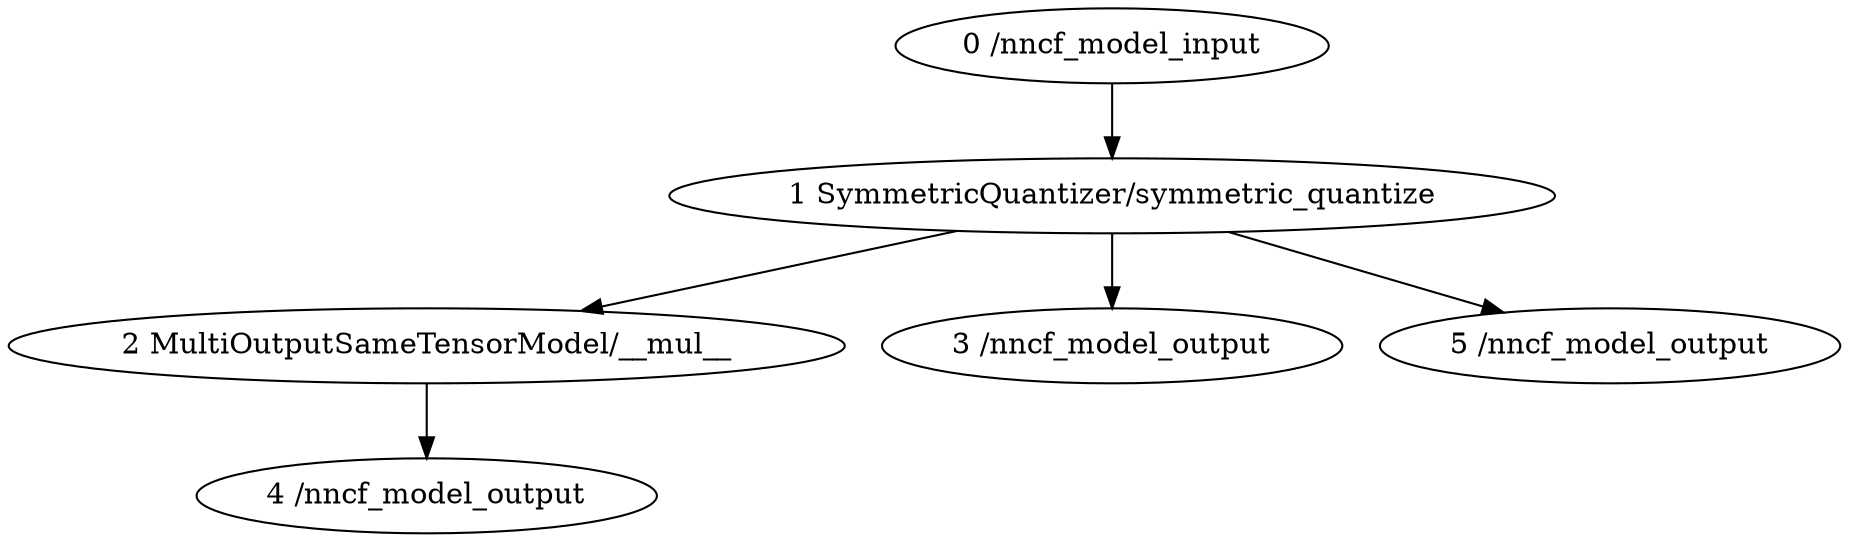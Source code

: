 strict digraph  {
"0 /nncf_model_input" [id=0, scope="", type=nncf_model_input];
"1 SymmetricQuantizer/symmetric_quantize" [id=1, scope=SymmetricQuantizer, type=symmetric_quantize];
"2 MultiOutputSameTensorModel/__mul__" [id=2, scope=MultiOutputSameTensorModel, type=__mul__];
"3 /nncf_model_output" [id=3, scope="", type=nncf_model_output];
"4 /nncf_model_output" [id=4, scope="", type=nncf_model_output];
"5 /nncf_model_output" [id=5, scope="", type=nncf_model_output];
"0 /nncf_model_input" -> "1 SymmetricQuantizer/symmetric_quantize";
"1 SymmetricQuantizer/symmetric_quantize" -> "2 MultiOutputSameTensorModel/__mul__";
"1 SymmetricQuantizer/symmetric_quantize" -> "3 /nncf_model_output";
"1 SymmetricQuantizer/symmetric_quantize" -> "5 /nncf_model_output";
"2 MultiOutputSameTensorModel/__mul__" -> "4 /nncf_model_output";
}
